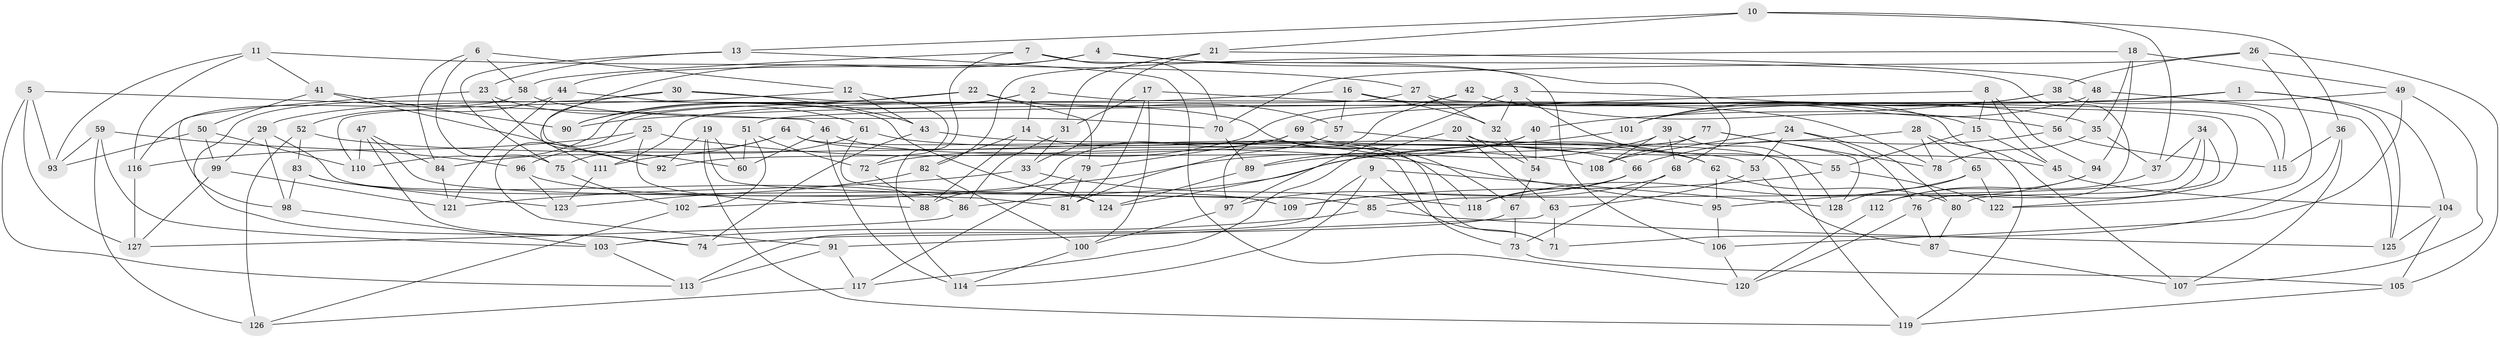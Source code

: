 // Generated by graph-tools (version 1.1) at 2025/02/03/09/25 03:02:56]
// undirected, 128 vertices, 256 edges
graph export_dot {
graph [start="1"]
  node [color=gray90,style=filled];
  1;
  2;
  3;
  4;
  5;
  6;
  7;
  8;
  9;
  10;
  11;
  12;
  13;
  14;
  15;
  16;
  17;
  18;
  19;
  20;
  21;
  22;
  23;
  24;
  25;
  26;
  27;
  28;
  29;
  30;
  31;
  32;
  33;
  34;
  35;
  36;
  37;
  38;
  39;
  40;
  41;
  42;
  43;
  44;
  45;
  46;
  47;
  48;
  49;
  50;
  51;
  52;
  53;
  54;
  55;
  56;
  57;
  58;
  59;
  60;
  61;
  62;
  63;
  64;
  65;
  66;
  67;
  68;
  69;
  70;
  71;
  72;
  73;
  74;
  75;
  76;
  77;
  78;
  79;
  80;
  81;
  82;
  83;
  84;
  85;
  86;
  87;
  88;
  89;
  90;
  91;
  92;
  93;
  94;
  95;
  96;
  97;
  98;
  99;
  100;
  101;
  102;
  103;
  104;
  105;
  106;
  107;
  108;
  109;
  110;
  111;
  112;
  113;
  114;
  115;
  116;
  117;
  118;
  119;
  120;
  121;
  122;
  123;
  124;
  125;
  126;
  127;
  128;
  1 -- 104;
  1 -- 90;
  1 -- 125;
  1 -- 101;
  2 -- 110;
  2 -- 122;
  2 -- 14;
  2 -- 90;
  3 -- 97;
  3 -- 55;
  3 -- 15;
  3 -- 32;
  4 -- 60;
  4 -- 68;
  4 -- 112;
  4 -- 44;
  5 -- 46;
  5 -- 127;
  5 -- 93;
  5 -- 113;
  6 -- 12;
  6 -- 58;
  6 -- 75;
  6 -- 84;
  7 -- 70;
  7 -- 114;
  7 -- 58;
  7 -- 106;
  8 -- 69;
  8 -- 45;
  8 -- 15;
  8 -- 94;
  9 -- 128;
  9 -- 114;
  9 -- 71;
  9 -- 113;
  10 -- 37;
  10 -- 21;
  10 -- 36;
  10 -- 13;
  11 -- 41;
  11 -- 116;
  11 -- 93;
  11 -- 27;
  12 -- 110;
  12 -- 43;
  12 -- 72;
  13 -- 75;
  13 -- 120;
  13 -- 23;
  14 -- 82;
  14 -- 71;
  14 -- 88;
  15 -- 45;
  15 -- 55;
  16 -- 57;
  16 -- 35;
  16 -- 32;
  16 -- 111;
  17 -- 31;
  17 -- 100;
  17 -- 81;
  17 -- 78;
  18 -- 35;
  18 -- 94;
  18 -- 82;
  18 -- 49;
  19 -- 60;
  19 -- 109;
  19 -- 92;
  19 -- 119;
  20 -- 54;
  20 -- 63;
  20 -- 45;
  20 -- 117;
  21 -- 33;
  21 -- 48;
  21 -- 31;
  22 -- 57;
  22 -- 79;
  22 -- 90;
  22 -- 29;
  23 -- 98;
  23 -- 111;
  23 -- 61;
  24 -- 76;
  24 -- 53;
  24 -- 108;
  24 -- 80;
  25 -- 95;
  25 -- 116;
  25 -- 88;
  25 -- 96;
  26 -- 122;
  26 -- 105;
  26 -- 38;
  26 -- 70;
  27 -- 32;
  27 -- 115;
  27 -- 91;
  28 -- 119;
  28 -- 86;
  28 -- 78;
  28 -- 65;
  29 -- 99;
  29 -- 98;
  29 -- 124;
  30 -- 92;
  30 -- 74;
  30 -- 43;
  30 -- 67;
  31 -- 86;
  31 -- 33;
  32 -- 54;
  33 -- 118;
  33 -- 121;
  34 -- 37;
  34 -- 80;
  34 -- 85;
  34 -- 76;
  35 -- 78;
  35 -- 37;
  36 -- 115;
  36 -- 71;
  36 -- 107;
  37 -- 112;
  38 -- 101;
  38 -- 40;
  38 -- 115;
  39 -- 108;
  39 -- 128;
  39 -- 89;
  39 -- 68;
  40 -- 102;
  40 -- 89;
  40 -- 54;
  41 -- 50;
  41 -- 90;
  41 -- 92;
  42 -- 107;
  42 -- 72;
  42 -- 97;
  42 -- 56;
  43 -- 53;
  43 -- 74;
  44 -- 52;
  44 -- 124;
  44 -- 121;
  45 -- 104;
  46 -- 66;
  46 -- 114;
  46 -- 60;
  47 -- 81;
  47 -- 110;
  47 -- 84;
  47 -- 74;
  48 -- 56;
  48 -- 101;
  48 -- 125;
  49 -- 107;
  49 -- 106;
  49 -- 51;
  50 -- 99;
  50 -- 110;
  50 -- 93;
  51 -- 60;
  51 -- 102;
  51 -- 72;
  52 -- 126;
  52 -- 108;
  52 -- 83;
  53 -- 87;
  53 -- 63;
  54 -- 67;
  55 -- 122;
  55 -- 109;
  56 -- 115;
  56 -- 66;
  57 -- 62;
  57 -- 81;
  58 -- 116;
  58 -- 70;
  59 -- 96;
  59 -- 93;
  59 -- 103;
  59 -- 126;
  61 -- 111;
  61 -- 85;
  61 -- 62;
  62 -- 80;
  62 -- 95;
  63 -- 71;
  63 -- 91;
  64 -- 118;
  64 -- 75;
  64 -- 84;
  64 -- 73;
  65 -- 122;
  65 -- 118;
  65 -- 128;
  66 -- 97;
  66 -- 118;
  67 -- 73;
  67 -- 74;
  68 -- 73;
  68 -- 109;
  69 -- 119;
  69 -- 79;
  69 -- 88;
  70 -- 89;
  72 -- 88;
  73 -- 105;
  75 -- 102;
  76 -- 87;
  76 -- 120;
  77 -- 108;
  77 -- 78;
  77 -- 128;
  77 -- 92;
  79 -- 117;
  79 -- 81;
  80 -- 87;
  82 -- 123;
  82 -- 100;
  83 -- 98;
  83 -- 86;
  83 -- 123;
  84 -- 121;
  85 -- 103;
  85 -- 125;
  86 -- 127;
  87 -- 107;
  89 -- 124;
  91 -- 113;
  91 -- 117;
  94 -- 95;
  94 -- 112;
  95 -- 106;
  96 -- 123;
  96 -- 109;
  97 -- 100;
  98 -- 103;
  99 -- 121;
  99 -- 127;
  100 -- 114;
  101 -- 124;
  102 -- 126;
  103 -- 113;
  104 -- 105;
  104 -- 125;
  105 -- 119;
  106 -- 120;
  111 -- 123;
  112 -- 120;
  116 -- 127;
  117 -- 126;
}
